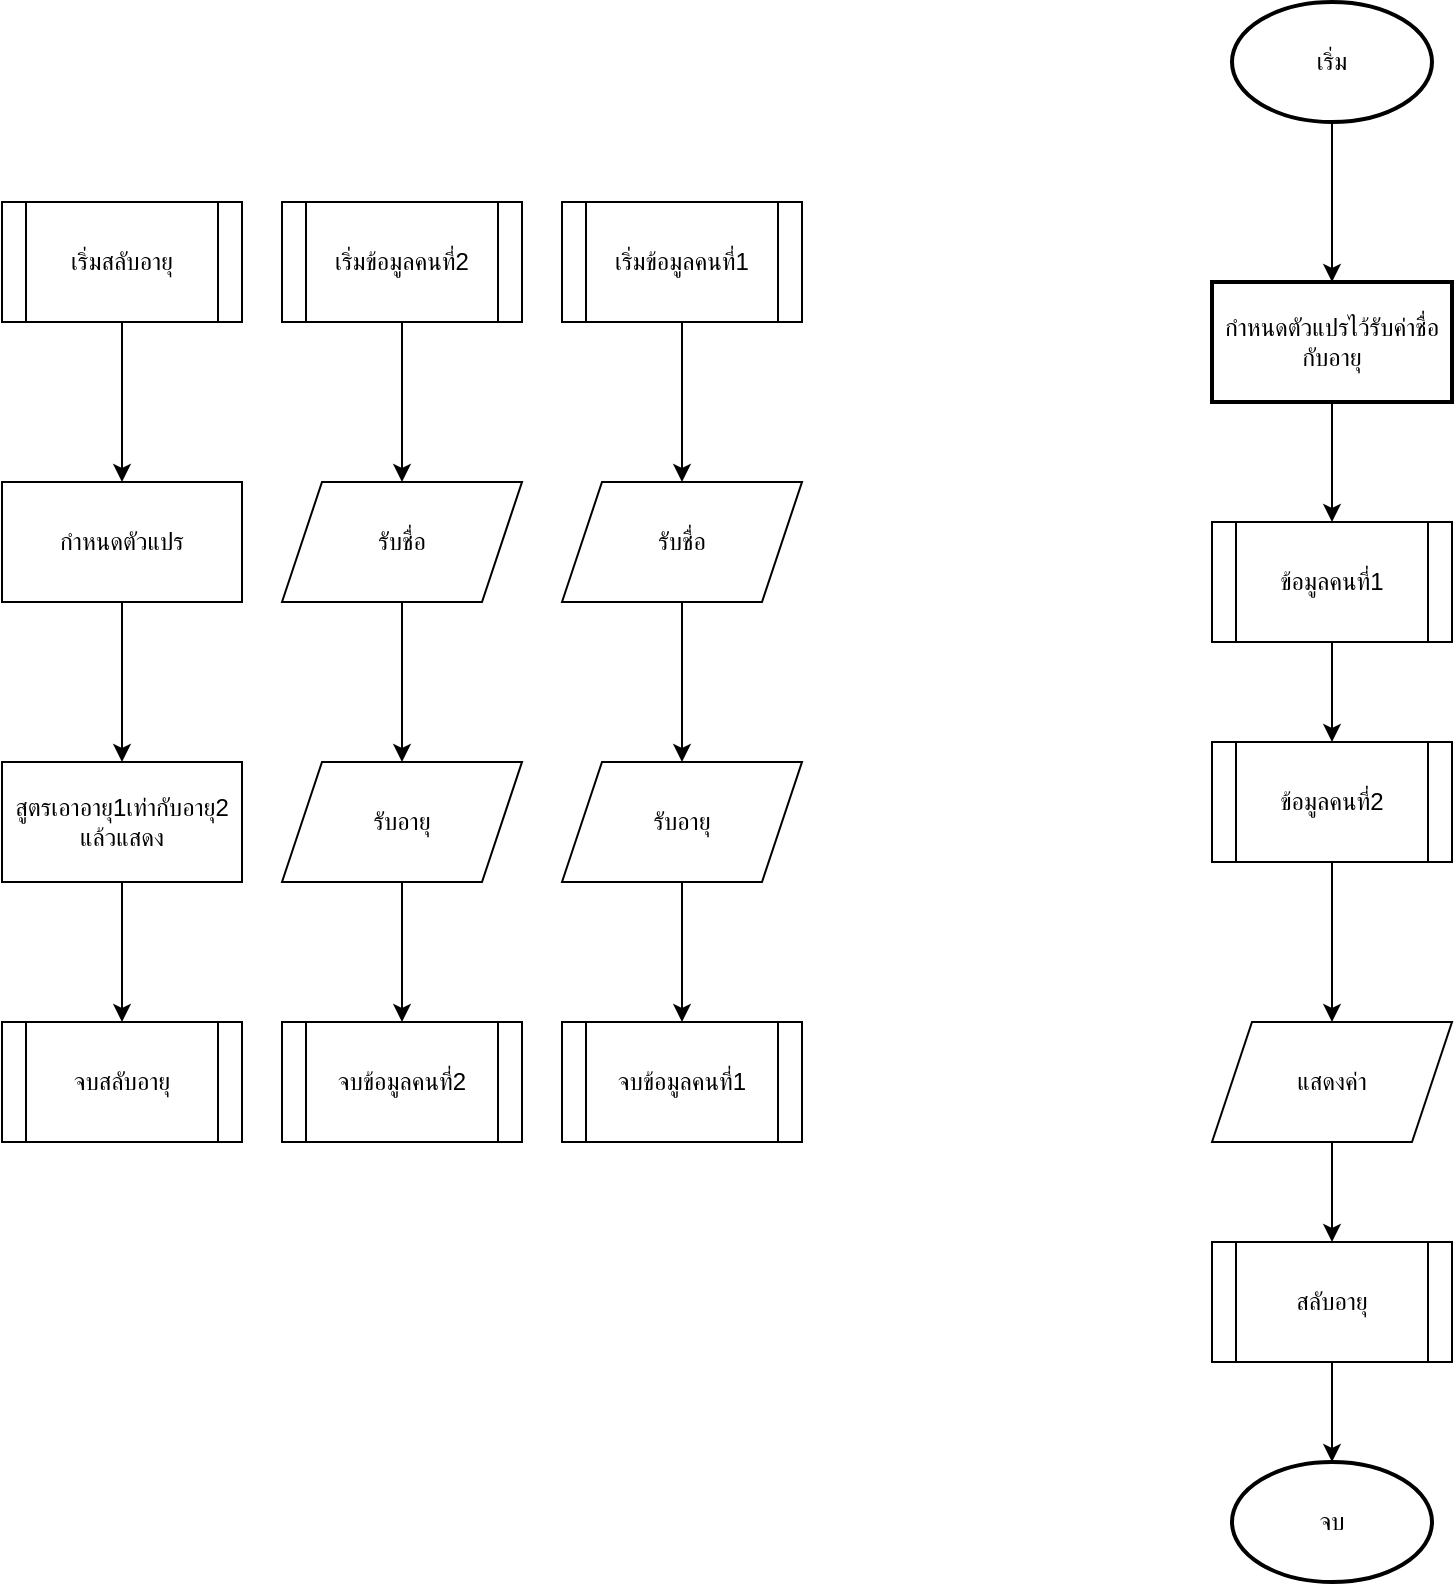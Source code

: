 <mxfile version="25.0.3">
  <diagram name="Page-1" id="lPo6tkpCFxx8gcuZRdVv">
    <mxGraphModel dx="1815" dy="510" grid="1" gridSize="10" guides="1" tooltips="1" connect="1" arrows="1" fold="1" page="1" pageScale="1" pageWidth="850" pageHeight="1100" math="0" shadow="0">
      <root>
        <mxCell id="0" />
        <mxCell id="1" parent="0" />
        <mxCell id="a3cuKvUyUa16-OqNItrk-3" value="" style="edgeStyle=orthogonalEdgeStyle;rounded=0;orthogonalLoop=1;jettySize=auto;html=1;" edge="1" parent="1" source="a3cuKvUyUa16-OqNItrk-1" target="a3cuKvUyUa16-OqNItrk-2">
          <mxGeometry relative="1" as="geometry" />
        </mxCell>
        <mxCell id="a3cuKvUyUa16-OqNItrk-1" value="เริ่ม" style="strokeWidth=2;html=1;shape=mxgraph.flowchart.start_1;whiteSpace=wrap;" vertex="1" parent="1">
          <mxGeometry x="375" y="50" width="100" height="60" as="geometry" />
        </mxCell>
        <mxCell id="a3cuKvUyUa16-OqNItrk-11" value="" style="edgeStyle=orthogonalEdgeStyle;rounded=0;orthogonalLoop=1;jettySize=auto;html=1;" edge="1" parent="1" source="a3cuKvUyUa16-OqNItrk-2" target="a3cuKvUyUa16-OqNItrk-10">
          <mxGeometry relative="1" as="geometry" />
        </mxCell>
        <mxCell id="a3cuKvUyUa16-OqNItrk-2" value="กำหนดตัวแปรไว้รับค่าชื่อกับอายุ" style="whiteSpace=wrap;html=1;strokeWidth=2;" vertex="1" parent="1">
          <mxGeometry x="365" y="190" width="120" height="60" as="geometry" />
        </mxCell>
        <mxCell id="a3cuKvUyUa16-OqNItrk-27" value="" style="edgeStyle=orthogonalEdgeStyle;rounded=0;orthogonalLoop=1;jettySize=auto;html=1;" edge="1" parent="1" source="a3cuKvUyUa16-OqNItrk-10" target="a3cuKvUyUa16-OqNItrk-26">
          <mxGeometry relative="1" as="geometry" />
        </mxCell>
        <mxCell id="a3cuKvUyUa16-OqNItrk-10" value="ข้อมูลคนที่1" style="shape=process;whiteSpace=wrap;html=1;backgroundOutline=1;" vertex="1" parent="1">
          <mxGeometry x="365" y="310" width="120" height="60" as="geometry" />
        </mxCell>
        <mxCell id="a3cuKvUyUa16-OqNItrk-14" value="" style="edgeStyle=orthogonalEdgeStyle;rounded=0;orthogonalLoop=1;jettySize=auto;html=1;" edge="1" parent="1" source="a3cuKvUyUa16-OqNItrk-12" target="a3cuKvUyUa16-OqNItrk-13">
          <mxGeometry relative="1" as="geometry" />
        </mxCell>
        <mxCell id="a3cuKvUyUa16-OqNItrk-12" value="เริ่มข้อมูลคนที่1" style="shape=process;whiteSpace=wrap;html=1;backgroundOutline=1;" vertex="1" parent="1">
          <mxGeometry x="40" y="150" width="120" height="60" as="geometry" />
        </mxCell>
        <mxCell id="a3cuKvUyUa16-OqNItrk-16" value="" style="edgeStyle=orthogonalEdgeStyle;rounded=0;orthogonalLoop=1;jettySize=auto;html=1;" edge="1" parent="1" source="a3cuKvUyUa16-OqNItrk-13" target="a3cuKvUyUa16-OqNItrk-15">
          <mxGeometry relative="1" as="geometry" />
        </mxCell>
        <mxCell id="a3cuKvUyUa16-OqNItrk-13" value="รับชื่อ" style="shape=parallelogram;perimeter=parallelogramPerimeter;whiteSpace=wrap;html=1;fixedSize=1;" vertex="1" parent="1">
          <mxGeometry x="40" y="290" width="120" height="60" as="geometry" />
        </mxCell>
        <mxCell id="a3cuKvUyUa16-OqNItrk-18" value="" style="edgeStyle=orthogonalEdgeStyle;rounded=0;orthogonalLoop=1;jettySize=auto;html=1;" edge="1" parent="1" source="a3cuKvUyUa16-OqNItrk-15" target="a3cuKvUyUa16-OqNItrk-17">
          <mxGeometry relative="1" as="geometry" />
        </mxCell>
        <mxCell id="a3cuKvUyUa16-OqNItrk-15" value="รับอายุ" style="shape=parallelogram;perimeter=parallelogramPerimeter;whiteSpace=wrap;html=1;fixedSize=1;" vertex="1" parent="1">
          <mxGeometry x="40" y="430" width="120" height="60" as="geometry" />
        </mxCell>
        <mxCell id="a3cuKvUyUa16-OqNItrk-17" value="จบข้อมูลคนที่1" style="shape=process;whiteSpace=wrap;html=1;backgroundOutline=1;" vertex="1" parent="1">
          <mxGeometry x="40" y="560" width="120" height="60" as="geometry" />
        </mxCell>
        <mxCell id="a3cuKvUyUa16-OqNItrk-19" value="" style="edgeStyle=orthogonalEdgeStyle;rounded=0;orthogonalLoop=1;jettySize=auto;html=1;" edge="1" parent="1" source="a3cuKvUyUa16-OqNItrk-20" target="a3cuKvUyUa16-OqNItrk-22">
          <mxGeometry relative="1" as="geometry" />
        </mxCell>
        <mxCell id="a3cuKvUyUa16-OqNItrk-20" value="เริ่มข้อมูลคนที่2" style="shape=process;whiteSpace=wrap;html=1;backgroundOutline=1;" vertex="1" parent="1">
          <mxGeometry x="-100" y="150" width="120" height="60" as="geometry" />
        </mxCell>
        <mxCell id="a3cuKvUyUa16-OqNItrk-21" value="" style="edgeStyle=orthogonalEdgeStyle;rounded=0;orthogonalLoop=1;jettySize=auto;html=1;" edge="1" parent="1" source="a3cuKvUyUa16-OqNItrk-22" target="a3cuKvUyUa16-OqNItrk-24">
          <mxGeometry relative="1" as="geometry" />
        </mxCell>
        <mxCell id="a3cuKvUyUa16-OqNItrk-22" value="รับชื่อ" style="shape=parallelogram;perimeter=parallelogramPerimeter;whiteSpace=wrap;html=1;fixedSize=1;" vertex="1" parent="1">
          <mxGeometry x="-100" y="290" width="120" height="60" as="geometry" />
        </mxCell>
        <mxCell id="a3cuKvUyUa16-OqNItrk-23" value="" style="edgeStyle=orthogonalEdgeStyle;rounded=0;orthogonalLoop=1;jettySize=auto;html=1;" edge="1" parent="1" source="a3cuKvUyUa16-OqNItrk-24" target="a3cuKvUyUa16-OqNItrk-25">
          <mxGeometry relative="1" as="geometry" />
        </mxCell>
        <mxCell id="a3cuKvUyUa16-OqNItrk-24" value="รับอายุ" style="shape=parallelogram;perimeter=parallelogramPerimeter;whiteSpace=wrap;html=1;fixedSize=1;" vertex="1" parent="1">
          <mxGeometry x="-100" y="430" width="120" height="60" as="geometry" />
        </mxCell>
        <mxCell id="a3cuKvUyUa16-OqNItrk-25" value="จบข้อมูลคนที่2" style="shape=process;whiteSpace=wrap;html=1;backgroundOutline=1;" vertex="1" parent="1">
          <mxGeometry x="-100" y="560" width="120" height="60" as="geometry" />
        </mxCell>
        <mxCell id="a3cuKvUyUa16-OqNItrk-29" value="" style="edgeStyle=orthogonalEdgeStyle;rounded=0;orthogonalLoop=1;jettySize=auto;html=1;" edge="1" parent="1" source="a3cuKvUyUa16-OqNItrk-26" target="a3cuKvUyUa16-OqNItrk-28">
          <mxGeometry relative="1" as="geometry" />
        </mxCell>
        <mxCell id="a3cuKvUyUa16-OqNItrk-26" value="ข้อมูลคนที่2" style="shape=process;whiteSpace=wrap;html=1;backgroundOutline=1;" vertex="1" parent="1">
          <mxGeometry x="365" y="420" width="120" height="60" as="geometry" />
        </mxCell>
        <mxCell id="a3cuKvUyUa16-OqNItrk-31" value="" style="edgeStyle=orthogonalEdgeStyle;rounded=0;orthogonalLoop=1;jettySize=auto;html=1;" edge="1" parent="1" source="a3cuKvUyUa16-OqNItrk-28" target="a3cuKvUyUa16-OqNItrk-30">
          <mxGeometry relative="1" as="geometry" />
        </mxCell>
        <mxCell id="a3cuKvUyUa16-OqNItrk-28" value="แสดงค่า" style="shape=parallelogram;perimeter=parallelogramPerimeter;whiteSpace=wrap;html=1;fixedSize=1;" vertex="1" parent="1">
          <mxGeometry x="365" y="560" width="120" height="60" as="geometry" />
        </mxCell>
        <mxCell id="a3cuKvUyUa16-OqNItrk-40" value="" style="edgeStyle=orthogonalEdgeStyle;rounded=0;orthogonalLoop=1;jettySize=auto;html=1;" edge="1" parent="1" source="a3cuKvUyUa16-OqNItrk-30" target="a3cuKvUyUa16-OqNItrk-39">
          <mxGeometry relative="1" as="geometry" />
        </mxCell>
        <mxCell id="a3cuKvUyUa16-OqNItrk-30" value="สลับอายุ" style="shape=process;whiteSpace=wrap;html=1;backgroundOutline=1;" vertex="1" parent="1">
          <mxGeometry x="365" y="670" width="120" height="60" as="geometry" />
        </mxCell>
        <mxCell id="a3cuKvUyUa16-OqNItrk-34" value="" style="edgeStyle=orthogonalEdgeStyle;rounded=0;orthogonalLoop=1;jettySize=auto;html=1;" edge="1" parent="1" source="a3cuKvUyUa16-OqNItrk-32" target="a3cuKvUyUa16-OqNItrk-33">
          <mxGeometry relative="1" as="geometry" />
        </mxCell>
        <mxCell id="a3cuKvUyUa16-OqNItrk-32" value="เริ่มสลับอายุ" style="shape=process;whiteSpace=wrap;html=1;backgroundOutline=1;" vertex="1" parent="1">
          <mxGeometry x="-240" y="150" width="120" height="60" as="geometry" />
        </mxCell>
        <mxCell id="a3cuKvUyUa16-OqNItrk-36" value="" style="edgeStyle=orthogonalEdgeStyle;rounded=0;orthogonalLoop=1;jettySize=auto;html=1;" edge="1" parent="1" source="a3cuKvUyUa16-OqNItrk-33" target="a3cuKvUyUa16-OqNItrk-35">
          <mxGeometry relative="1" as="geometry" />
        </mxCell>
        <mxCell id="a3cuKvUyUa16-OqNItrk-33" value="กำหนดตัวแปร" style="whiteSpace=wrap;html=1;" vertex="1" parent="1">
          <mxGeometry x="-240" y="290" width="120" height="60" as="geometry" />
        </mxCell>
        <mxCell id="a3cuKvUyUa16-OqNItrk-38" value="" style="edgeStyle=orthogonalEdgeStyle;rounded=0;orthogonalLoop=1;jettySize=auto;html=1;" edge="1" parent="1" source="a3cuKvUyUa16-OqNItrk-35" target="a3cuKvUyUa16-OqNItrk-37">
          <mxGeometry relative="1" as="geometry" />
        </mxCell>
        <mxCell id="a3cuKvUyUa16-OqNItrk-35" value="สูตรเอาอายุ1เท่ากับอายุ2 แล้วแสดง" style="whiteSpace=wrap;html=1;" vertex="1" parent="1">
          <mxGeometry x="-240" y="430" width="120" height="60" as="geometry" />
        </mxCell>
        <mxCell id="a3cuKvUyUa16-OqNItrk-37" value="จบสลับอายุ" style="shape=process;whiteSpace=wrap;html=1;backgroundOutline=1;" vertex="1" parent="1">
          <mxGeometry x="-240" y="560" width="120" height="60" as="geometry" />
        </mxCell>
        <mxCell id="a3cuKvUyUa16-OqNItrk-39" value="จบ" style="strokeWidth=2;html=1;shape=mxgraph.flowchart.start_1;whiteSpace=wrap;" vertex="1" parent="1">
          <mxGeometry x="375" y="780" width="100" height="60" as="geometry" />
        </mxCell>
      </root>
    </mxGraphModel>
  </diagram>
</mxfile>
